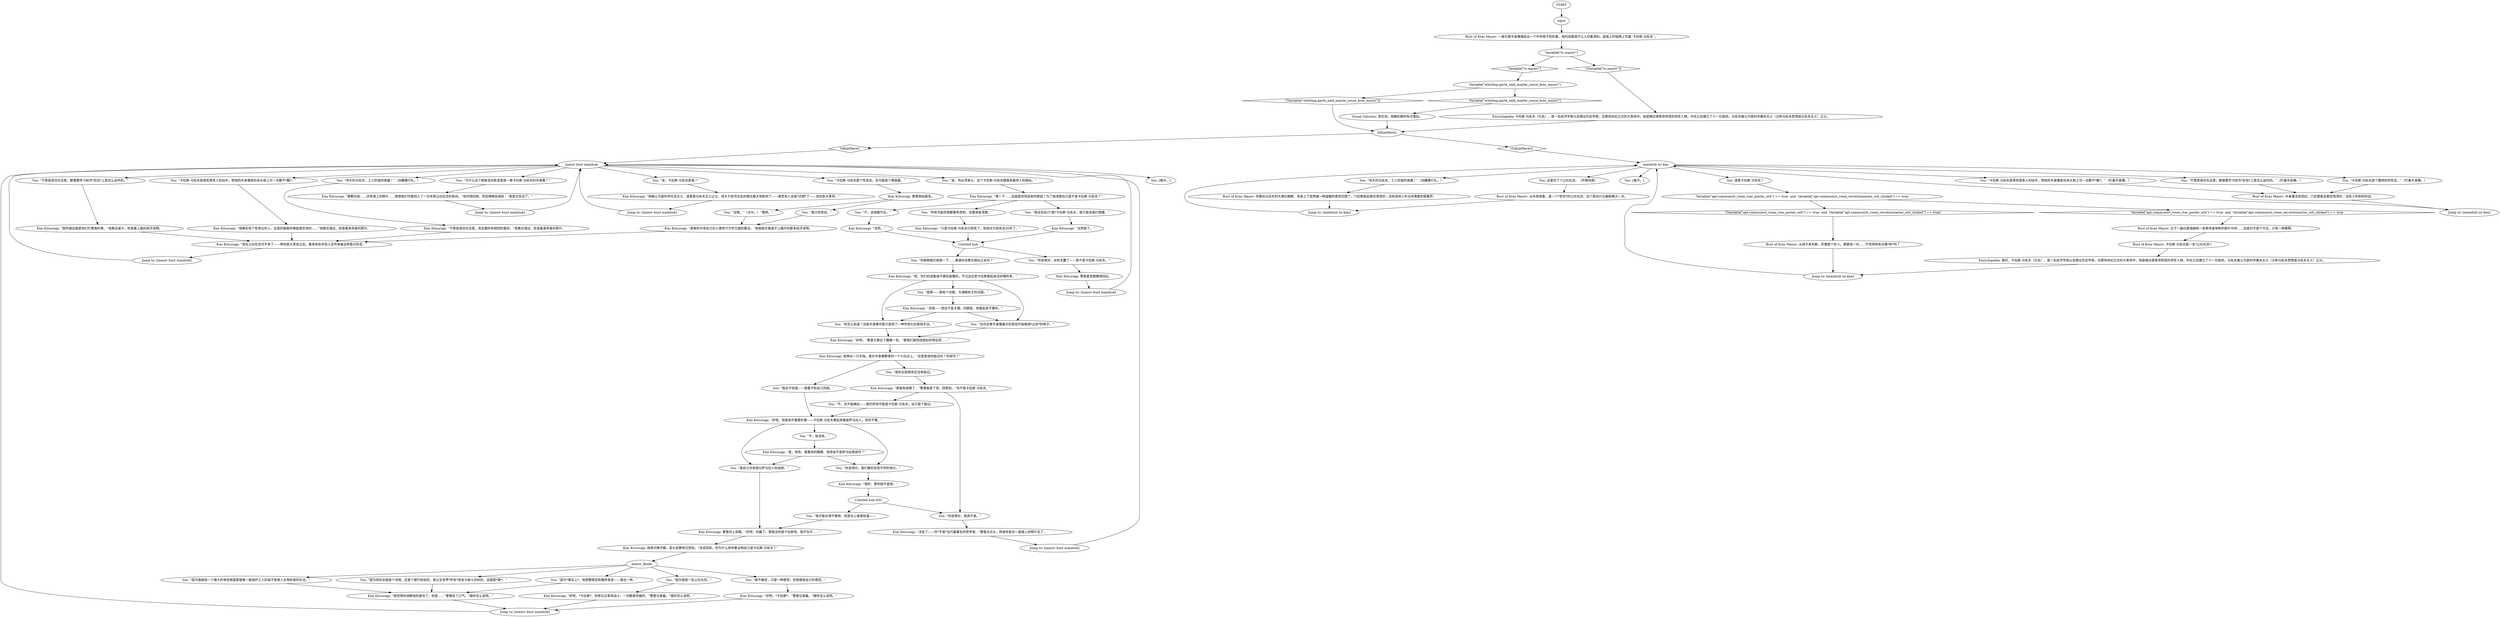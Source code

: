 # APT / MAZOV BUST
# This is the bust of Kras Mazov. Finishes "Find out if you're Kras Mazov" task.
# ==================================================
digraph G {
	  0 [label="START"];
	  1 [label="input"];
	  2 [label="You: “金，你必须承认，这个卡拉斯·马佐夫跟我有着惊人的相似。”"];
	  3 [label="You: 谁是卡拉斯·马佐夫？"];
	  4 [label="Kim Kitsuragi: “他被认为是科学社会主义，或者是马佐夫主义之父。他关于经济历史的理论极大地影响了——甚至有人说是*点燃*了——世纪前大革命。”"];
	  5 [label="You: “因为*事实上*，他想要稳定和循序渐进——我也一样。”"];
	  6 [label="You: “没错。”（点头。）“猥琐。”"];
	  8 [label="Bust of Kras Mazov: 从胡子来判断，好像是个好人。顺便说一句……不觉得他有点像*你*吗？"];
	  9 [label="You: “所有可能性我都要考虑到，还要调查清楚。”"];
	  10 [label="Encyclopedia: 卡拉斯·马佐夫（化名），是一名经济学家以及理论历史学家。在那场世纪之交的大革命中，他是格拉德革命阵营的领军人物，并在之后建立了十一日政府。马佐夫被认为是科学康米主义（又称马佐夫思想或马佐夫主义）之父。"];
	  11 [label="Bust of Kras Mazov: 位于一副白星海报和一张革命者举枪的照片中间……这绝对不是个巧合。只有一种解释。"];
	  12 [label="Kim Kitsuragi: “谢谢你分享自己在人类性行为学方面的看法。”他假装在看桌子上摊开的那本经济读物。"];
	  13 [label="Kim Kitsuragi: “当然。”"];
	  14 [label="You: “不管是谁住在这里，都需要学习经济*实际*上是怎么运作的。”（盯着半身像。）"];
	  15 [label="You: “卡拉斯·马佐夫是个猥琐的同性恋。”（盯着半身像。）"];
	  16 [label="You: “是啊——我有个问题。与酒精有关的问题。”"];
	  17 [label="Kim Kitsuragi: “我觉得你误解他的身份了，但是……”警督叹了口气。“随你怎么说吧。”"];
	  18 [label="Bust of Kras Mazov: 一座石膏半身像描绘出一个中年男子的形象，他的连鬓胡子让人印象深刻。底座上的铭牌上写着“卡拉斯·马佐夫”。"];
	  19 [label="You: “伟大的马佐夫，工人阶级的英雄！”（向雕像行礼。）"];
	  20 [label="Jump to: [mazov bust mainhub]"];
	  21 [label="You: “也许这尊半身像展示的是他开始喝酒*之前*的样子。”"];
	  22 [label="Jump to: [mainhub no kim]"];
	  23 [label="Bust of Kras Mazov: 卡拉斯·马佐夫是一名*公社社员*。"];
	  24 [label="You: “我讨厌变态。”"];
	  25 [label="Untitled hub"];
	  26 [label="Kim Kitsuragi: 他再次睁开眼，歪头安静地沉思到。“话说回来，你为什么拼命要证明自己是卡拉斯·马佐夫？”"];
	  27 [label="You: “因为我相信一个强大的单民族国家是唯一能保护工人阶级不受类人生物伤害的办法。”"];
	  28 [label="mainhub no kim"];
	  29 [label="Bust of Kras Mazov: 半身像没有回应。门后那条走廊空荡荡的；没有人听到你的话。"];
	  30 [label="Kim Kitsuragi: “现在公社社员可不多了——特别是大革命之后。看来有些年轻人还传承着这种意识形态。”"];
	  31 [label="Visual Calculus: 老实说，他确实跟你有点类似。"];
	  32 [label="Jump to: [mazov bust mainhub]"];
	  33 [label="You: “卡拉斯·马佐夫是个性变态。还可能是个嗜兽癖。”"];
	  34 [label="Encyclopedia: 是的，卡拉斯·马佐夫（化名），是一名经济学家以及理论历史学家。在那场世纪之交的大革命中，他是格拉德革命阵营的领军人物，并在之后建立了十一日政府。马佐夫被认为是科学康米主义（又称马佐夫思想或马佐夫主义）之父。"];
	  35 [label="Kim Kitsuragi: “我怀疑这就是他们打算做的事。”他靠近桌子，检查着上面的经济读物。"];
	  36 [label="Variable[\"whirling.garte_said_maybe_youre_kras_mazov\"]"];
	  37 [label="Variable[\"whirling.garte_said_maybe_youre_kras_mazov\"]", shape=diamond];
	  38 [label="!(Variable[\"whirling.garte_said_maybe_youre_kras_mazov\"])", shape=diamond];
	  39 [label="Kim Kitsuragi: “只是卡拉斯·马佐夫已经死了。到现在已经死去50年了。”"];
	  40 [label="You: “你就稍微迁就我一下……难道你没看见相似之处吗？”"];
	  41 [label="Kim Kitsuragi: “好吧。但是有件重要的事——卡拉斯·马佐夫看起来像是萨马拉人，但你不像。”"];
	  42 [label="mazov_finale"];
	  43 [label="You: “因为我是一名公社社员。”"];
	  44 [label="Kim Kitsuragi: “那就有结果了，”警督挺直了背，回答到。“你不是卡拉斯·马佐夫。”"];
	  45 [label="You: “不，还不能确定——我仍然有可能是卡拉斯·马佐夫。这只是个胎记。”"];
	  46 [label="You: “不，他没有。”"];
	  47 [label="You: “我可能长得不像他，但是在心里我知道——"];
	  48 [label="You: “因为他完全就是个流氓，还是个银行抢劫犯，是以全世界*所有*现金为奋斗目标的。这就是*我*。”"];
	  49 [label="You: “金，卡拉斯·马佐夫是谁？”"];
	  50 [label="Jump to: [mainhub no kim]"];
	  51 [label="Kim Kitsuragi: “呃，你们的连鬓胡子确实挺像的。不过这位老卡拉斯看起来没你喝的多。”"];
	  52 [label="You: “你说得对，我真不是。”"];
	  53 [label="Kim Kitsuragi: “好吧，*卡拉斯*，你参与过革命战斗，一切都是你做的，”警督记录着。“随你怎么说吧。”"];
	  54 [label="You: “卡拉斯·马佐夫是害死很多人的凶手。把他的半身像放在床头柜上可一点都不*酷*。”（盯着半身像。）"];
	  55 [label="Bust of Kras Mazov: 从外观来看，是一个*贫穷*的公社社员。这个房间只比橱柜略大一点。"];
	  56 [label="Variable[\"tc.mazov\"]"];
	  57 [label="Variable[\"tc.mazov\"]", shape=diamond];
	  58 [label="!(Variable[\"tc.mazov\"])", shape=diamond];
	  59 [label="Variable[\"apt.communist_room_star_poster_orb\"] == true  and  Variable[\"apt.communist_room_revolutionaries_orb_clicked\"] == true"];
	  60 [label="Variable[\"apt.communist_room_star_poster_orb\"] == true  and  Variable[\"apt.communist_room_revolutionaries_orb_clicked\"] == true", shape=diamond];
	  61 [label="!(Variable[\"apt.communist_room_star_poster_orb\"] == true  and  Variable[\"apt.communist_room_revolutionaries_orb_clicked\"] == true)", shape=diamond];
	  62 [label="You: “我也不知道——我看不到自己的脸。”"];
	  63 [label="Kim Kitsuragi: 警督闭上双眼。“好吧，你赢了。那就当你是卡拉斯吧，我不在乎……”"];
	  64 [label="You: [离开。]"];
	  65 [label="Kim Kitsuragi: “他确实有个有争议的人。这里的租客好像挺喜欢他的……”他靠近墙边，检查着革命者的照片。"];
	  66 [label="Kim Kitsuragi: “当然是了。”"];
	  67 [label="You: “我的左脸颊肯定没有胎记。”"];
	  68 [label="IsKimHere()"];
	  69 [label="IsKimHere()", shape=diamond];
	  70 [label="!(IsKimHere())", shape=diamond];
	  71 [label="You: “不管是谁住在这里，都需要学习经济*实际*上是怎么运作的。”"];
	  72 [label="Jump to: [mazov bust mainhub]"];
	  73 [label="Untitled hub (02)"];
	  74 [label="Jump to: [mazov bust mainhub]"];
	  75 [label="Kim Kitsuragi: “等一下……这就是你闯进来的原因？为了搞清楚自己是不是卡拉斯·马佐夫？”"];
	  76 [label="You: “你怎么知道？这座半身像可能只是用了一种传奇化的表现手法。”"];
	  77 [label="You: 这里住了个公社社员。（环顾四周）"];
	  78 [label="Kim Kitsuragi: 他伸出一只手指，放在半身像颧骨的一个小白点上。“这里是他的胎记吗？你有吗？”"];
	  79 [label="Kim Kitsuragi: “没错——但这不是关键。问题是，他看起来不像你。”"];
	  80 [label="You: “我没说自己*是*卡拉斯·马佐夫，我只是说我们很像。”"];
	  81 [label="Jump to: [mazov bust mainhub]"];
	  82 [label="Jump to: [mainhub no kim]"];
	  83 [label="mazov bust mainhub"];
	  84 [label="You: “卡拉斯·马佐夫是害死很多人的凶手。把他的半身像放在床头柜上可一点都不*酷*。”"];
	  85 [label="You: “伟大的马佐夫，工人阶级的英雄！”（向雕像行礼。）"];
	  86 [label="Kim Kitsuragi: 警督扬起眉毛。"];
	  87 [label="You: “不，这纯属巧合。”"];
	  88 [label="Kim Kitsuragi: “那颗白星……还有墙上的照片……我想我们可能闯入了一位年轻公社社员的房间。”他环顾四周，然后喃喃自语到：“真是太恰当了。”"];
	  89 [label="You: [离开。]"];
	  90 [label="Bust of Kras Mazov: 你看向马佐夫的大理石眼睛，浑身上下突然被一种温暖的感觉包围了。门后那条走廊空荡荡的；没有其他人听见你勇敢的致敬声。"];
	  91 [label="Kim Kitsuragi: “不管是谁住在这里，肯定跟你有相同的爱好。”他靠近墙边，检查着革命者的照片。"];
	  92 [label="You: “你说得对，这样太蠢了——我不是卡拉斯·马佐夫。”"];
	  93 [label="Kim Kitsuragi: 警督甚至都懒得回应。"];
	  94 [label="Kim Kitsuragi: “好吧。”警督又靠近了雕像一些。“那我们就找找相似的特征吧……”"];
	  95 [label="Kim Kitsuragi: “是，他有。看看他的眼睛。他母亲不是萨马拉移民吗？”"];
	  96 [label="You: “你说得对，我们确实有些不同的地方。”"];
	  97 [label="Kim Kitsuragi: “决定了——你*不是*当代最著名的哲学家。”警督点点头，转身检查另一面墙上的照片去了。"];
	  98 [label="Kim Kitsuragi: “好吧，*卡拉斯*，”警督记录着。“随你怎么说吧。”"];
	  99 [label="You: “为什么这个租客会在卧室里放一尊卡拉斯·马佐夫的半身像？”"];
	  100 [label="Kim Kitsuragi: “很好，那你就不是他。”"];
	  101 [label="Jump to: [mazov bust mainhub]"];
	  102 [label="You: “我自己也有部分萨马拉人的血统。”"];
	  103 [label="You: “我不确定，只是一种感觉。但我相信自己的感觉。”"];
	  0 -> 1
	  1 -> 18
	  2 -> 75
	  3 -> 59
	  4 -> 72
	  5 -> 17
	  6 -> 12
	  8 -> 50
	  9 -> 39
	  10 -> 68
	  11 -> 23
	  12 -> 30
	  13 -> 25
	  14 -> 29
	  15 -> 29
	  16 -> 79
	  17 -> 101
	  18 -> 56
	  19 -> 91
	  20 -> 83
	  21 -> 94
	  22 -> 28
	  23 -> 34
	  24 -> 12
	  25 -> 40
	  25 -> 92
	  26 -> 42
	  27 -> 17
	  28 -> 3
	  28 -> 77
	  28 -> 14
	  28 -> 15
	  28 -> 85
	  28 -> 54
	  28 -> 89
	  29 -> 82
	  30 -> 20
	  31 -> 68
	  32 -> 83
	  33 -> 86
	  34 -> 50
	  35 -> 30
	  36 -> 37
	  36 -> 38
	  37 -> 31
	  38 -> 68
	  39 -> 25
	  40 -> 51
	  41 -> 96
	  41 -> 102
	  41 -> 46
	  42 -> 5
	  42 -> 103
	  42 -> 43
	  42 -> 48
	  42 -> 27
	  43 -> 53
	  44 -> 52
	  44 -> 45
	  45 -> 41
	  46 -> 95
	  47 -> 63
	  48 -> 17
	  49 -> 4
	  50 -> 28
	  51 -> 16
	  51 -> 76
	  51 -> 21
	  52 -> 97
	  53 -> 101
	  54 -> 29
	  55 -> 22
	  56 -> 57
	  56 -> 58
	  57 -> 36
	  58 -> 10
	  59 -> 60
	  59 -> 61
	  60 -> 11
	  61 -> 8
	  62 -> 41
	  63 -> 26
	  65 -> 30
	  66 -> 25
	  67 -> 44
	  68 -> 69
	  68 -> 70
	  69 -> 83
	  70 -> 28
	  71 -> 35
	  72 -> 83
	  73 -> 52
	  73 -> 47
	  74 -> 83
	  75 -> 80
	  75 -> 9
	  75 -> 87
	  76 -> 94
	  77 -> 55
	  78 -> 67
	  78 -> 62
	  79 -> 76
	  79 -> 21
	  80 -> 66
	  81 -> 83
	  82 -> 28
	  83 -> 64
	  83 -> 33
	  83 -> 2
	  83 -> 99
	  83 -> 71
	  83 -> 49
	  83 -> 19
	  83 -> 84
	  84 -> 65
	  85 -> 90
	  86 -> 24
	  86 -> 6
	  87 -> 13
	  88 -> 74
	  90 -> 22
	  91 -> 30
	  92 -> 93
	  93 -> 81
	  94 -> 78
	  95 -> 96
	  95 -> 102
	  96 -> 100
	  97 -> 32
	  98 -> 101
	  99 -> 88
	  100 -> 73
	  101 -> 83
	  102 -> 63
	  103 -> 98
}


